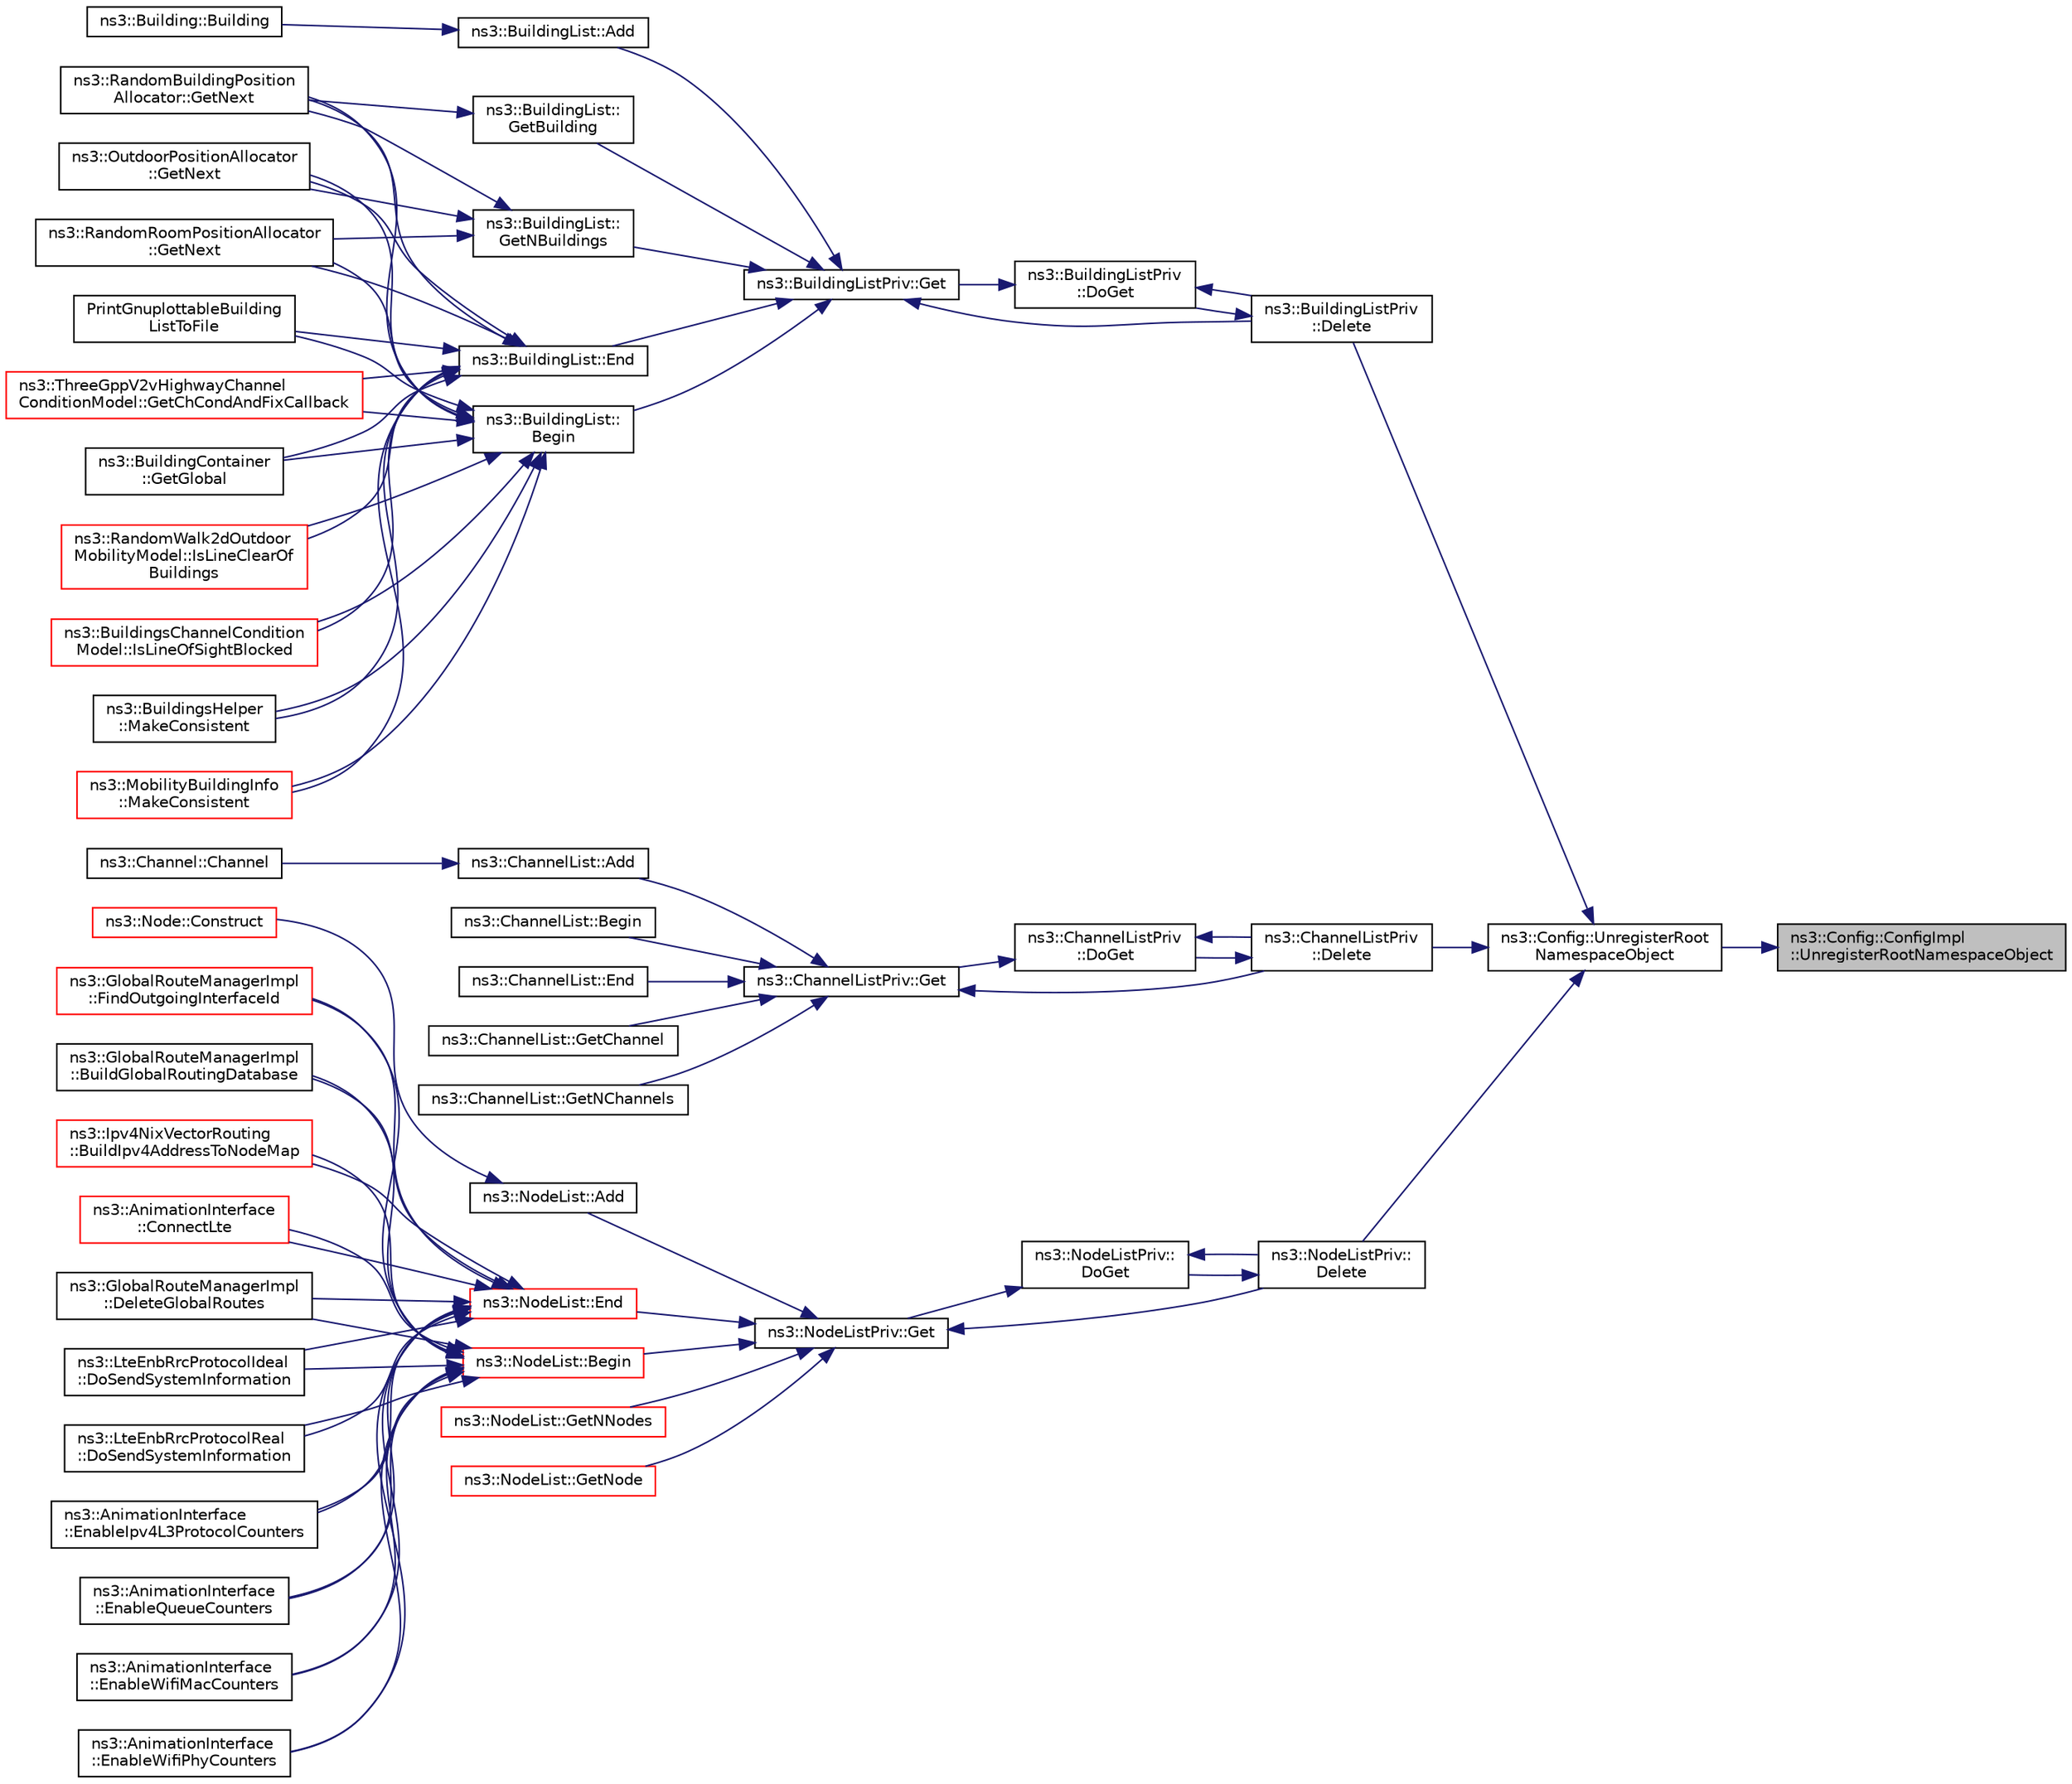 digraph "ns3::Config::ConfigImpl::UnregisterRootNamespaceObject"
{
 // LATEX_PDF_SIZE
  edge [fontname="Helvetica",fontsize="10",labelfontname="Helvetica",labelfontsize="10"];
  node [fontname="Helvetica",fontsize="10",shape=record];
  rankdir="RL";
  Node1 [label="ns3::Config::ConfigImpl\l::UnregisterRootNamespaceObject",height=0.2,width=0.4,color="black", fillcolor="grey75", style="filled", fontcolor="black",tooltip=" "];
  Node1 -> Node2 [dir="back",color="midnightblue",fontsize="10",style="solid",fontname="Helvetica"];
  Node2 [label="ns3::Config::UnregisterRoot\lNamespaceObject",height=0.2,width=0.4,color="black", fillcolor="white", style="filled",URL="$group__config.html#gac04cd4b31e97845ee008d101218e66b1",tooltip=" "];
  Node2 -> Node3 [dir="back",color="midnightblue",fontsize="10",style="solid",fontname="Helvetica"];
  Node3 [label="ns3::BuildingListPriv\l::Delete",height=0.2,width=0.4,color="black", fillcolor="white", style="filled",URL="$classns3_1_1_building_list_priv.html#a591d74fa815a289835c12998bd932dc9",tooltip=" "];
  Node3 -> Node4 [dir="back",color="midnightblue",fontsize="10",style="solid",fontname="Helvetica"];
  Node4 [label="ns3::BuildingListPriv\l::DoGet",height=0.2,width=0.4,color="black", fillcolor="white", style="filled",URL="$classns3_1_1_building_list_priv.html#a2cccdb7a1c13f0afc0809e1ea2bcbfeb",tooltip=" "];
  Node4 -> Node3 [dir="back",color="midnightblue",fontsize="10",style="solid",fontname="Helvetica"];
  Node4 -> Node5 [dir="back",color="midnightblue",fontsize="10",style="solid",fontname="Helvetica"];
  Node5 [label="ns3::BuildingListPriv::Get",height=0.2,width=0.4,color="black", fillcolor="white", style="filled",URL="$classns3_1_1_building_list_priv.html#aab33058ff56f83a387161cd50839227d",tooltip=" "];
  Node5 -> Node6 [dir="back",color="midnightblue",fontsize="10",style="solid",fontname="Helvetica"];
  Node6 [label="ns3::BuildingList::Add",height=0.2,width=0.4,color="black", fillcolor="white", style="filled",URL="$classns3_1_1_building_list.html#a742f48290b35f9979c8d4d3dc9717948",tooltip=" "];
  Node6 -> Node7 [dir="back",color="midnightblue",fontsize="10",style="solid",fontname="Helvetica"];
  Node7 [label="ns3::Building::Building",height=0.2,width=0.4,color="black", fillcolor="white", style="filled",URL="$classns3_1_1_building.html#a084396234ba491e17b34896481101cd9",tooltip="Create a zero-sized building located at coordinates (0.0,0.0,0.0) and with 1 floors and 1 room."];
  Node5 -> Node8 [dir="back",color="midnightblue",fontsize="10",style="solid",fontname="Helvetica"];
  Node8 [label="ns3::BuildingList::\lBegin",height=0.2,width=0.4,color="black", fillcolor="white", style="filled",URL="$classns3_1_1_building_list.html#adbb122872e11541e930f0a3afa70a479",tooltip=" "];
  Node8 -> Node9 [dir="back",color="midnightblue",fontsize="10",style="solid",fontname="Helvetica"];
  Node9 [label="ns3::ThreeGppV2vHighwayChannel\lConditionModel::GetChCondAndFixCallback",height=0.2,width=0.4,color="red", fillcolor="white", style="filled",URL="$classns3_1_1_three_gpp_v2v_highway_channel_condition_model.html#af29f5cdfe70497cda52d6772a02c408d",tooltip="Get the channel condition and redirect the callback ComputeChCond to GetChaCondWithBuildings or to Ge..."];
  Node8 -> Node11 [dir="back",color="midnightblue",fontsize="10",style="solid",fontname="Helvetica"];
  Node11 [label="ns3::BuildingContainer\l::GetGlobal",height=0.2,width=0.4,color="black", fillcolor="white", style="filled",URL="$classns3_1_1_building_container.html#aeb981db901ebe02e4924de538191f09c",tooltip="Create a BuildingContainer that contains a list of all buildings stored in the ns3::BuildingList."];
  Node8 -> Node12 [dir="back",color="midnightblue",fontsize="10",style="solid",fontname="Helvetica"];
  Node12 [label="ns3::RandomBuildingPosition\lAllocator::GetNext",height=0.2,width=0.4,color="black", fillcolor="white", style="filled",URL="$classns3_1_1_random_building_position_allocator.html#acc13be0f1574919de88528c1189aea0e",tooltip=" "];
  Node8 -> Node13 [dir="back",color="midnightblue",fontsize="10",style="solid",fontname="Helvetica"];
  Node13 [label="ns3::OutdoorPositionAllocator\l::GetNext",height=0.2,width=0.4,color="black", fillcolor="white", style="filled",URL="$classns3_1_1_outdoor_position_allocator.html#a4689f0a076879c165213b5747eb666de",tooltip=" "];
  Node8 -> Node14 [dir="back",color="midnightblue",fontsize="10",style="solid",fontname="Helvetica"];
  Node14 [label="ns3::RandomRoomPositionAllocator\l::GetNext",height=0.2,width=0.4,color="black", fillcolor="white", style="filled",URL="$classns3_1_1_random_room_position_allocator.html#afb06193f6fb4d4e1c9febd1f8c884294",tooltip=" "];
  Node8 -> Node15 [dir="back",color="midnightblue",fontsize="10",style="solid",fontname="Helvetica"];
  Node15 [label="ns3::RandomWalk2dOutdoor\lMobilityModel::IsLineClearOf\lBuildings",height=0.2,width=0.4,color="red", fillcolor="white", style="filled",URL="$classns3_1_1_random_walk2d_outdoor_mobility_model.html#a8f72f7cdd3b550cfbf379a9bb4131e75",tooltip="Check if there is a building between two positions (or if the nextPosition is inside a building)."];
  Node8 -> Node22 [dir="back",color="midnightblue",fontsize="10",style="solid",fontname="Helvetica"];
  Node22 [label="ns3::BuildingsChannelCondition\lModel::IsLineOfSightBlocked",height=0.2,width=0.4,color="red", fillcolor="white", style="filled",URL="$classns3_1_1_buildings_channel_condition_model.html#a3b97a7666596f013e8e59e42ca93d756",tooltip="Checks if the line of sight between position l1 and position l2 is blocked by a building."];
  Node8 -> Node24 [dir="back",color="midnightblue",fontsize="10",style="solid",fontname="Helvetica"];
  Node24 [label="ns3::BuildingsHelper\l::MakeConsistent",height=0.2,width=0.4,color="black", fillcolor="white", style="filled",URL="$classns3_1_1_buildings_helper.html#a08f7a5049843eb192e11a17a48c3bc1c",tooltip="Make the given mobility model consistent, by determining whether its position falls inside any of the..."];
  Node8 -> Node25 [dir="back",color="midnightblue",fontsize="10",style="solid",fontname="Helvetica"];
  Node25 [label="ns3::MobilityBuildingInfo\l::MakeConsistent",height=0.2,width=0.4,color="red", fillcolor="white", style="filled",URL="$classns3_1_1_mobility_building_info.html#ad6d5725d5ed16f0d4d611cb8acf0ee42",tooltip="Make the given mobility model consistent, by determining whether its position falls inside any of the..."];
  Node8 -> Node29 [dir="back",color="midnightblue",fontsize="10",style="solid",fontname="Helvetica"];
  Node29 [label="PrintGnuplottableBuilding\lListToFile",height=0.2,width=0.4,color="black", fillcolor="white", style="filled",URL="$three-gpp-v2v-channel-example_8cc.html#aa3ac76c624e240e8ea6e415ff2289b4b",tooltip="Generates a GNU-plottable file representig the buildings deployed in the scenario."];
  Node5 -> Node3 [dir="back",color="midnightblue",fontsize="10",style="solid",fontname="Helvetica"];
  Node5 -> Node30 [dir="back",color="midnightblue",fontsize="10",style="solid",fontname="Helvetica"];
  Node30 [label="ns3::BuildingList::End",height=0.2,width=0.4,color="black", fillcolor="white", style="filled",URL="$classns3_1_1_building_list.html#abc6b941dbb194efb9f00352cc6b3db65",tooltip=" "];
  Node30 -> Node9 [dir="back",color="midnightblue",fontsize="10",style="solid",fontname="Helvetica"];
  Node30 -> Node11 [dir="back",color="midnightblue",fontsize="10",style="solid",fontname="Helvetica"];
  Node30 -> Node12 [dir="back",color="midnightblue",fontsize="10",style="solid",fontname="Helvetica"];
  Node30 -> Node13 [dir="back",color="midnightblue",fontsize="10",style="solid",fontname="Helvetica"];
  Node30 -> Node14 [dir="back",color="midnightblue",fontsize="10",style="solid",fontname="Helvetica"];
  Node30 -> Node15 [dir="back",color="midnightblue",fontsize="10",style="solid",fontname="Helvetica"];
  Node30 -> Node22 [dir="back",color="midnightblue",fontsize="10",style="solid",fontname="Helvetica"];
  Node30 -> Node24 [dir="back",color="midnightblue",fontsize="10",style="solid",fontname="Helvetica"];
  Node30 -> Node25 [dir="back",color="midnightblue",fontsize="10",style="solid",fontname="Helvetica"];
  Node30 -> Node29 [dir="back",color="midnightblue",fontsize="10",style="solid",fontname="Helvetica"];
  Node5 -> Node31 [dir="back",color="midnightblue",fontsize="10",style="solid",fontname="Helvetica"];
  Node31 [label="ns3::BuildingList::\lGetBuilding",height=0.2,width=0.4,color="black", fillcolor="white", style="filled",URL="$classns3_1_1_building_list.html#a206588dcc04671d3607381622233d0e0",tooltip=" "];
  Node31 -> Node12 [dir="back",color="midnightblue",fontsize="10",style="solid",fontname="Helvetica"];
  Node5 -> Node32 [dir="back",color="midnightblue",fontsize="10",style="solid",fontname="Helvetica"];
  Node32 [label="ns3::BuildingList::\lGetNBuildings",height=0.2,width=0.4,color="black", fillcolor="white", style="filled",URL="$classns3_1_1_building_list.html#a80e3d43b64f35c4f98ecfcef9a5d9a9c",tooltip=" "];
  Node32 -> Node12 [dir="back",color="midnightblue",fontsize="10",style="solid",fontname="Helvetica"];
  Node32 -> Node13 [dir="back",color="midnightblue",fontsize="10",style="solid",fontname="Helvetica"];
  Node32 -> Node14 [dir="back",color="midnightblue",fontsize="10",style="solid",fontname="Helvetica"];
  Node2 -> Node33 [dir="back",color="midnightblue",fontsize="10",style="solid",fontname="Helvetica"];
  Node33 [label="ns3::ChannelListPriv\l::Delete",height=0.2,width=0.4,color="black", fillcolor="white", style="filled",URL="$classns3_1_1_channel_list_priv.html#abf75496312beaf8b6377298039ca4289",tooltip="Delete the channel list object."];
  Node33 -> Node34 [dir="back",color="midnightblue",fontsize="10",style="solid",fontname="Helvetica"];
  Node34 [label="ns3::ChannelListPriv\l::DoGet",height=0.2,width=0.4,color="black", fillcolor="white", style="filled",URL="$classns3_1_1_channel_list_priv.html#a6d9402b5e600c291fd63d5c03122406e",tooltip="Get the channel list object."];
  Node34 -> Node33 [dir="back",color="midnightblue",fontsize="10",style="solid",fontname="Helvetica"];
  Node34 -> Node35 [dir="back",color="midnightblue",fontsize="10",style="solid",fontname="Helvetica"];
  Node35 [label="ns3::ChannelListPriv::Get",height=0.2,width=0.4,color="black", fillcolor="white", style="filled",URL="$classns3_1_1_channel_list_priv.html#a4b98fc1ca31ce32a8dee4cc5937d856a",tooltip="Get the channel list object."];
  Node35 -> Node36 [dir="back",color="midnightblue",fontsize="10",style="solid",fontname="Helvetica"];
  Node36 [label="ns3::ChannelList::Add",height=0.2,width=0.4,color="black", fillcolor="white", style="filled",URL="$classns3_1_1_channel_list.html#a30bd29e7ecc159bc3a615402726e72ed",tooltip=" "];
  Node36 -> Node37 [dir="back",color="midnightblue",fontsize="10",style="solid",fontname="Helvetica"];
  Node37 [label="ns3::Channel::Channel",height=0.2,width=0.4,color="black", fillcolor="white", style="filled",URL="$classns3_1_1_channel.html#a52285184d570dde461e3a03529f96bdc",tooltip=" "];
  Node35 -> Node38 [dir="back",color="midnightblue",fontsize="10",style="solid",fontname="Helvetica"];
  Node38 [label="ns3::ChannelList::Begin",height=0.2,width=0.4,color="black", fillcolor="white", style="filled",URL="$classns3_1_1_channel_list.html#a0fd6970028d46e4b7259763411f761b4",tooltip=" "];
  Node35 -> Node33 [dir="back",color="midnightblue",fontsize="10",style="solid",fontname="Helvetica"];
  Node35 -> Node39 [dir="back",color="midnightblue",fontsize="10",style="solid",fontname="Helvetica"];
  Node39 [label="ns3::ChannelList::End",height=0.2,width=0.4,color="black", fillcolor="white", style="filled",URL="$classns3_1_1_channel_list.html#a2d999ce2d7a01e5c1470c852630e3cee",tooltip=" "];
  Node35 -> Node40 [dir="back",color="midnightblue",fontsize="10",style="solid",fontname="Helvetica"];
  Node40 [label="ns3::ChannelList::GetChannel",height=0.2,width=0.4,color="black", fillcolor="white", style="filled",URL="$classns3_1_1_channel_list.html#a1c66c473f6e9d2fd15d9b21c6ab6e371",tooltip=" "];
  Node35 -> Node41 [dir="back",color="midnightblue",fontsize="10",style="solid",fontname="Helvetica"];
  Node41 [label="ns3::ChannelList::GetNChannels",height=0.2,width=0.4,color="black", fillcolor="white", style="filled",URL="$classns3_1_1_channel_list.html#aa37022f9f0ae5ca784f6fc43a6fdbc49",tooltip=" "];
  Node2 -> Node42 [dir="back",color="midnightblue",fontsize="10",style="solid",fontname="Helvetica"];
  Node42 [label="ns3::NodeListPriv::\lDelete",height=0.2,width=0.4,color="black", fillcolor="white", style="filled",URL="$classns3_1_1_node_list_priv.html#a74f1811844a3891e71d8d9adbe81c33e",tooltip="Delete the nodes list object."];
  Node42 -> Node43 [dir="back",color="midnightblue",fontsize="10",style="solid",fontname="Helvetica"];
  Node43 [label="ns3::NodeListPriv::\lDoGet",height=0.2,width=0.4,color="black", fillcolor="white", style="filled",URL="$classns3_1_1_node_list_priv.html#a6f0222de939567a488905f1c6876c4ca",tooltip="Get the node list object."];
  Node43 -> Node42 [dir="back",color="midnightblue",fontsize="10",style="solid",fontname="Helvetica"];
  Node43 -> Node44 [dir="back",color="midnightblue",fontsize="10",style="solid",fontname="Helvetica"];
  Node44 [label="ns3::NodeListPriv::Get",height=0.2,width=0.4,color="black", fillcolor="white", style="filled",URL="$classns3_1_1_node_list_priv.html#a746ce1482b3c1cf31d5a50cd55cffa92",tooltip="Get the node list object."];
  Node44 -> Node45 [dir="back",color="midnightblue",fontsize="10",style="solid",fontname="Helvetica"];
  Node45 [label="ns3::NodeList::Add",height=0.2,width=0.4,color="black", fillcolor="white", style="filled",URL="$classns3_1_1_node_list.html#a92f9b44065e4f643bf8071a30ccddff6",tooltip=" "];
  Node45 -> Node46 [dir="back",color="midnightblue",fontsize="10",style="solid",fontname="Helvetica"];
  Node46 [label="ns3::Node::Construct",height=0.2,width=0.4,color="red", fillcolor="white", style="filled",URL="$classns3_1_1_node.html#a42d5825649aeb147d7e5e49067b4bcb7",tooltip="Finish node's construction by setting the correct node ID."];
  Node44 -> Node48 [dir="back",color="midnightblue",fontsize="10",style="solid",fontname="Helvetica"];
  Node48 [label="ns3::NodeList::Begin",height=0.2,width=0.4,color="red", fillcolor="white", style="filled",URL="$classns3_1_1_node_list.html#a93d2211831f5cb71d1dbb721e2721d7f",tooltip=" "];
  Node48 -> Node49 [dir="back",color="midnightblue",fontsize="10",style="solid",fontname="Helvetica"];
  Node49 [label="ns3::GlobalRouteManagerImpl\l::BuildGlobalRoutingDatabase",height=0.2,width=0.4,color="black", fillcolor="white", style="filled",URL="$classns3_1_1_global_route_manager_impl.html#a4354ed5c5b4b26f9593991e9254a1370",tooltip="Build the routing database by gathering Link State Advertisements from each node exporting a GlobalRo..."];
  Node48 -> Node50 [dir="back",color="midnightblue",fontsize="10",style="solid",fontname="Helvetica"];
  Node50 [label="ns3::Ipv4NixVectorRouting\l::BuildIpv4AddressToNodeMap",height=0.2,width=0.4,color="red", fillcolor="white", style="filled",URL="$classns3_1_1_ipv4_nix_vector_routing.html#a8cee6133e1bc41267715f27b2d9d2475",tooltip="Build map from IPv4 Address to Node for faster lookup."];
  Node48 -> Node54 [dir="back",color="midnightblue",fontsize="10",style="solid",fontname="Helvetica"];
  Node54 [label="ns3::AnimationInterface\l::ConnectLte",height=0.2,width=0.4,color="red", fillcolor="white", style="filled",URL="$classns3_1_1_animation_interface.html#a921e35bb00b2d0032dde4147bd2a200e",tooltip="Connect LTE function."];
  Node48 -> Node58 [dir="back",color="midnightblue",fontsize="10",style="solid",fontname="Helvetica"];
  Node58 [label="ns3::GlobalRouteManagerImpl\l::DeleteGlobalRoutes",height=0.2,width=0.4,color="black", fillcolor="white", style="filled",URL="$classns3_1_1_global_route_manager_impl.html#a74aa2a4b5dc2015b6424cb307fcc2d1a",tooltip="Delete all static routes on all nodes that have a GlobalRouterInterface."];
  Node48 -> Node59 [dir="back",color="midnightblue",fontsize="10",style="solid",fontname="Helvetica"];
  Node59 [label="ns3::LteEnbRrcProtocolIdeal\l::DoSendSystemInformation",height=0.2,width=0.4,color="black", fillcolor="white", style="filled",URL="$classns3_1_1_lte_enb_rrc_protocol_ideal.html#a46e1c3004f1a8b3df93c838e3974d4ec",tooltip="Send system information function."];
  Node48 -> Node60 [dir="back",color="midnightblue",fontsize="10",style="solid",fontname="Helvetica"];
  Node60 [label="ns3::LteEnbRrcProtocolReal\l::DoSendSystemInformation",height=0.2,width=0.4,color="black", fillcolor="white", style="filled",URL="$classns3_1_1_lte_enb_rrc_protocol_real.html#a8f397a3745a238769b363f680773fc9d",tooltip="Send system information function."];
  Node48 -> Node61 [dir="back",color="midnightblue",fontsize="10",style="solid",fontname="Helvetica"];
  Node61 [label="ns3::AnimationInterface\l::EnableIpv4L3ProtocolCounters",height=0.2,width=0.4,color="black", fillcolor="white", style="filled",URL="$classns3_1_1_animation_interface.html#a4c348971ef3ec69828cf81ecb6dea2c4",tooltip="Enable tracking of Ipv4 L3 Protocol Counters such as Tx, Rx, Drop."];
  Node48 -> Node62 [dir="back",color="midnightblue",fontsize="10",style="solid",fontname="Helvetica"];
  Node62 [label="ns3::AnimationInterface\l::EnableQueueCounters",height=0.2,width=0.4,color="black", fillcolor="white", style="filled",URL="$classns3_1_1_animation_interface.html#ae521d5b7b73a3dbc990d8660a2f978a9",tooltip="Enable tracking of Queue Counters such as Enqueue, Dequeue, Queue Drops."];
  Node48 -> Node63 [dir="back",color="midnightblue",fontsize="10",style="solid",fontname="Helvetica"];
  Node63 [label="ns3::AnimationInterface\l::EnableWifiMacCounters",height=0.2,width=0.4,color="black", fillcolor="white", style="filled",URL="$classns3_1_1_animation_interface.html#aa3c65722df896f7ebd0543bbe8d8be4b",tooltip="Enable tracking of Wifi Mac Counters such as Tx, TxDrop, Rx, RxDrop."];
  Node48 -> Node64 [dir="back",color="midnightblue",fontsize="10",style="solid",fontname="Helvetica"];
  Node64 [label="ns3::AnimationInterface\l::EnableWifiPhyCounters",height=0.2,width=0.4,color="black", fillcolor="white", style="filled",URL="$classns3_1_1_animation_interface.html#a9e0e3d4c754d00f9f2030a35a664ee26",tooltip="Enable tracking of Wifi Phy Counters such as TxDrop, RxDrop."];
  Node48 -> Node65 [dir="back",color="midnightblue",fontsize="10",style="solid",fontname="Helvetica"];
  Node65 [label="ns3::GlobalRouteManagerImpl\l::FindOutgoingInterfaceId",height=0.2,width=0.4,color="red", fillcolor="white", style="filled",URL="$classns3_1_1_global_route_manager_impl.html#a55b3c7bf042d95de52cf56cc6699dc9a",tooltip="Return the interface number corresponding to a given IP address and mask."];
  Node44 -> Node42 [dir="back",color="midnightblue",fontsize="10",style="solid",fontname="Helvetica"];
  Node44 -> Node188 [dir="back",color="midnightblue",fontsize="10",style="solid",fontname="Helvetica"];
  Node188 [label="ns3::NodeList::End",height=0.2,width=0.4,color="red", fillcolor="white", style="filled",URL="$classns3_1_1_node_list.html#a027a558c16e6078e25c7ffc67becb559",tooltip=" "];
  Node188 -> Node49 [dir="back",color="midnightblue",fontsize="10",style="solid",fontname="Helvetica"];
  Node188 -> Node50 [dir="back",color="midnightblue",fontsize="10",style="solid",fontname="Helvetica"];
  Node188 -> Node54 [dir="back",color="midnightblue",fontsize="10",style="solid",fontname="Helvetica"];
  Node188 -> Node58 [dir="back",color="midnightblue",fontsize="10",style="solid",fontname="Helvetica"];
  Node188 -> Node59 [dir="back",color="midnightblue",fontsize="10",style="solid",fontname="Helvetica"];
  Node188 -> Node60 [dir="back",color="midnightblue",fontsize="10",style="solid",fontname="Helvetica"];
  Node188 -> Node61 [dir="back",color="midnightblue",fontsize="10",style="solid",fontname="Helvetica"];
  Node188 -> Node62 [dir="back",color="midnightblue",fontsize="10",style="solid",fontname="Helvetica"];
  Node188 -> Node63 [dir="back",color="midnightblue",fontsize="10",style="solid",fontname="Helvetica"];
  Node188 -> Node64 [dir="back",color="midnightblue",fontsize="10",style="solid",fontname="Helvetica"];
  Node188 -> Node65 [dir="back",color="midnightblue",fontsize="10",style="solid",fontname="Helvetica"];
  Node44 -> Node189 [dir="back",color="midnightblue",fontsize="10",style="solid",fontname="Helvetica"];
  Node189 [label="ns3::NodeList::GetNNodes",height=0.2,width=0.4,color="red", fillcolor="white", style="filled",URL="$classns3_1_1_node_list.html#a1d110b1670005895dd5812baab13682a",tooltip=" "];
  Node44 -> Node245 [dir="back",color="midnightblue",fontsize="10",style="solid",fontname="Helvetica"];
  Node245 [label="ns3::NodeList::GetNode",height=0.2,width=0.4,color="red", fillcolor="white", style="filled",URL="$classns3_1_1_node_list.html#a80ac09977d48d29db5c704ac8483cf6c",tooltip=" "];
}
